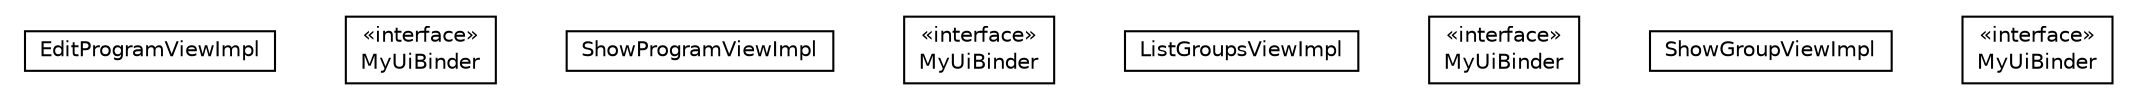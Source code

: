#!/usr/local/bin/dot
#
# Class diagram 
# Generated by UMLGraph version 5.4 (http://www.umlgraph.org/)
#

digraph G {
	edge [fontname="Helvetica",fontsize=10,labelfontname="Helvetica",labelfontsize=10];
	node [fontname="Helvetica",fontsize=10,shape=plaintext];
	nodesep=0.25;
	ranksep=0.5;
	// hu.sch.kfc.client.ui.view.impl.EditProgramViewImpl
	c894 [label=<<table title="hu.sch.kfc.client.ui.view.impl.EditProgramViewImpl" border="0" cellborder="1" cellspacing="0" cellpadding="2" port="p" href="./EditProgramViewImpl.html">
		<tr><td><table border="0" cellspacing="0" cellpadding="1">
<tr><td align="center" balign="center"> EditProgramViewImpl </td></tr>
		</table></td></tr>
		</table>>, URL="./EditProgramViewImpl.html", fontname="Helvetica", fontcolor="black", fontsize=10.0];
	// hu.sch.kfc.client.ui.view.impl.EditProgramViewImpl.MyUiBinder
	c895 [label=<<table title="hu.sch.kfc.client.ui.view.impl.EditProgramViewImpl.MyUiBinder" border="0" cellborder="1" cellspacing="0" cellpadding="2" port="p" href="./EditProgramViewImpl.MyUiBinder.html">
		<tr><td><table border="0" cellspacing="0" cellpadding="1">
<tr><td align="center" balign="center"> &#171;interface&#187; </td></tr>
<tr><td align="center" balign="center"> MyUiBinder </td></tr>
		</table></td></tr>
		</table>>, URL="./EditProgramViewImpl.MyUiBinder.html", fontname="Helvetica", fontcolor="black", fontsize=10.0];
	// hu.sch.kfc.client.ui.view.impl.ShowProgramViewImpl
	c896 [label=<<table title="hu.sch.kfc.client.ui.view.impl.ShowProgramViewImpl" border="0" cellborder="1" cellspacing="0" cellpadding="2" port="p" href="./ShowProgramViewImpl.html">
		<tr><td><table border="0" cellspacing="0" cellpadding="1">
<tr><td align="center" balign="center"> ShowProgramViewImpl </td></tr>
		</table></td></tr>
		</table>>, URL="./ShowProgramViewImpl.html", fontname="Helvetica", fontcolor="black", fontsize=10.0];
	// hu.sch.kfc.client.ui.view.impl.ShowProgramViewImpl.MyUiBinder
	c897 [label=<<table title="hu.sch.kfc.client.ui.view.impl.ShowProgramViewImpl.MyUiBinder" border="0" cellborder="1" cellspacing="0" cellpadding="2" port="p" href="./ShowProgramViewImpl.MyUiBinder.html">
		<tr><td><table border="0" cellspacing="0" cellpadding="1">
<tr><td align="center" balign="center"> &#171;interface&#187; </td></tr>
<tr><td align="center" balign="center"> MyUiBinder </td></tr>
		</table></td></tr>
		</table>>, URL="./ShowProgramViewImpl.MyUiBinder.html", fontname="Helvetica", fontcolor="black", fontsize=10.0];
	// hu.sch.kfc.client.ui.view.impl.ListGroupsViewImpl
	c898 [label=<<table title="hu.sch.kfc.client.ui.view.impl.ListGroupsViewImpl" border="0" cellborder="1" cellspacing="0" cellpadding="2" port="p" href="./ListGroupsViewImpl.html">
		<tr><td><table border="0" cellspacing="0" cellpadding="1">
<tr><td align="center" balign="center"> ListGroupsViewImpl </td></tr>
		</table></td></tr>
		</table>>, URL="./ListGroupsViewImpl.html", fontname="Helvetica", fontcolor="black", fontsize=10.0];
	// hu.sch.kfc.client.ui.view.impl.ListGroupsViewImpl.MyUiBinder
	c899 [label=<<table title="hu.sch.kfc.client.ui.view.impl.ListGroupsViewImpl.MyUiBinder" border="0" cellborder="1" cellspacing="0" cellpadding="2" port="p" href="./ListGroupsViewImpl.MyUiBinder.html">
		<tr><td><table border="0" cellspacing="0" cellpadding="1">
<tr><td align="center" balign="center"> &#171;interface&#187; </td></tr>
<tr><td align="center" balign="center"> MyUiBinder </td></tr>
		</table></td></tr>
		</table>>, URL="./ListGroupsViewImpl.MyUiBinder.html", fontname="Helvetica", fontcolor="black", fontsize=10.0];
	// hu.sch.kfc.client.ui.view.impl.ShowGroupViewImpl
	c900 [label=<<table title="hu.sch.kfc.client.ui.view.impl.ShowGroupViewImpl" border="0" cellborder="1" cellspacing="0" cellpadding="2" port="p" href="./ShowGroupViewImpl.html">
		<tr><td><table border="0" cellspacing="0" cellpadding="1">
<tr><td align="center" balign="center"> ShowGroupViewImpl </td></tr>
		</table></td></tr>
		</table>>, URL="./ShowGroupViewImpl.html", fontname="Helvetica", fontcolor="black", fontsize=10.0];
	// hu.sch.kfc.client.ui.view.impl.ShowGroupViewImpl.MyUiBinder
	c901 [label=<<table title="hu.sch.kfc.client.ui.view.impl.ShowGroupViewImpl.MyUiBinder" border="0" cellborder="1" cellspacing="0" cellpadding="2" port="p" href="./ShowGroupViewImpl.MyUiBinder.html">
		<tr><td><table border="0" cellspacing="0" cellpadding="1">
<tr><td align="center" balign="center"> &#171;interface&#187; </td></tr>
<tr><td align="center" balign="center"> MyUiBinder </td></tr>
		</table></td></tr>
		</table>>, URL="./ShowGroupViewImpl.MyUiBinder.html", fontname="Helvetica", fontcolor="black", fontsize=10.0];
}

